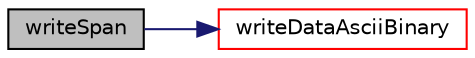 digraph "writeSpan"
{
 // LATEX_PDF_SIZE
  edge [fontname="Helvetica",fontsize="10",labelfontname="Helvetica",labelfontsize="10"];
  node [fontname="Helvetica",fontsize="10",shape=record];
  rankdir="LR";
  Node1 [label="writeSpan",height=0.2,width=0.4,color="black", fillcolor="grey75", style="filled", fontcolor="black",tooltip=" "];
  Node1 -> Node2 [color="midnightblue",fontsize="10",style="solid",fontname="Helvetica"];
  Node2 [label="writeDataAsciiBinary",height=0.2,width=0.4,color="red", fillcolor="white", style="filled",URL="$namespacepFlow.html#afb14a6f418c0d61dd8f11d0d75435db1",tooltip=" "];
}
